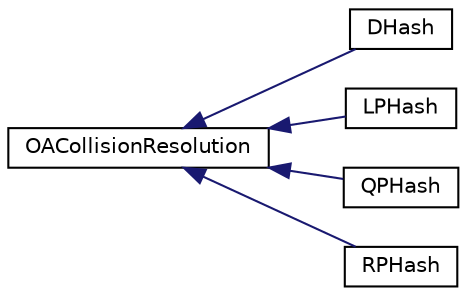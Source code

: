 digraph "Graphical Class Hierarchy"
{
 // LATEX_PDF_SIZE
  edge [fontname="Helvetica",fontsize="10",labelfontname="Helvetica",labelfontsize="10"];
  node [fontname="Helvetica",fontsize="10",shape=record];
  rankdir="LR";
  Node0 [label="OACollisionResolution",height=0.2,width=0.4,color="black", fillcolor="white", style="filled",URL="$classOACollisionResolution.html",tooltip="Base class for Open Addressing Collision Resolution algorithms. *."];
  Node0 -> Node1 [dir="back",color="midnightblue",fontsize="10",style="solid",fontname="Helvetica"];
  Node1 [label="DHash",height=0.2,width=0.4,color="black", fillcolor="white", style="filled",URL="$classDHash.html",tooltip="Models an Universal Family hash function using double hashing to resolve collisions."];
  Node0 -> Node2 [dir="back",color="midnightblue",fontsize="10",style="solid",fontname="Helvetica"];
  Node2 [label="LPHash",height=0.2,width=0.4,color="black", fillcolor="white", style="filled",URL="$classLPHash.html",tooltip="Models an Universal Family hash function using linear probing to resolve collisions."];
  Node0 -> Node3 [dir="back",color="midnightblue",fontsize="10",style="solid",fontname="Helvetica"];
  Node3 [label="QPHash",height=0.2,width=0.4,color="black", fillcolor="white", style="filled",URL="$classQPHash.html",tooltip="Models an Universal Family hash function using quadratic probing to resolve collisions."];
  Node0 -> Node4 [dir="back",color="midnightblue",fontsize="10",style="solid",fontname="Helvetica"];
  Node4 [label="RPHash",height=0.2,width=0.4,color="black", fillcolor="white", style="filled",URL="$classRPHash.html",tooltip="Models an Universal Family hash function using random probing to resolve collisions."];
}
